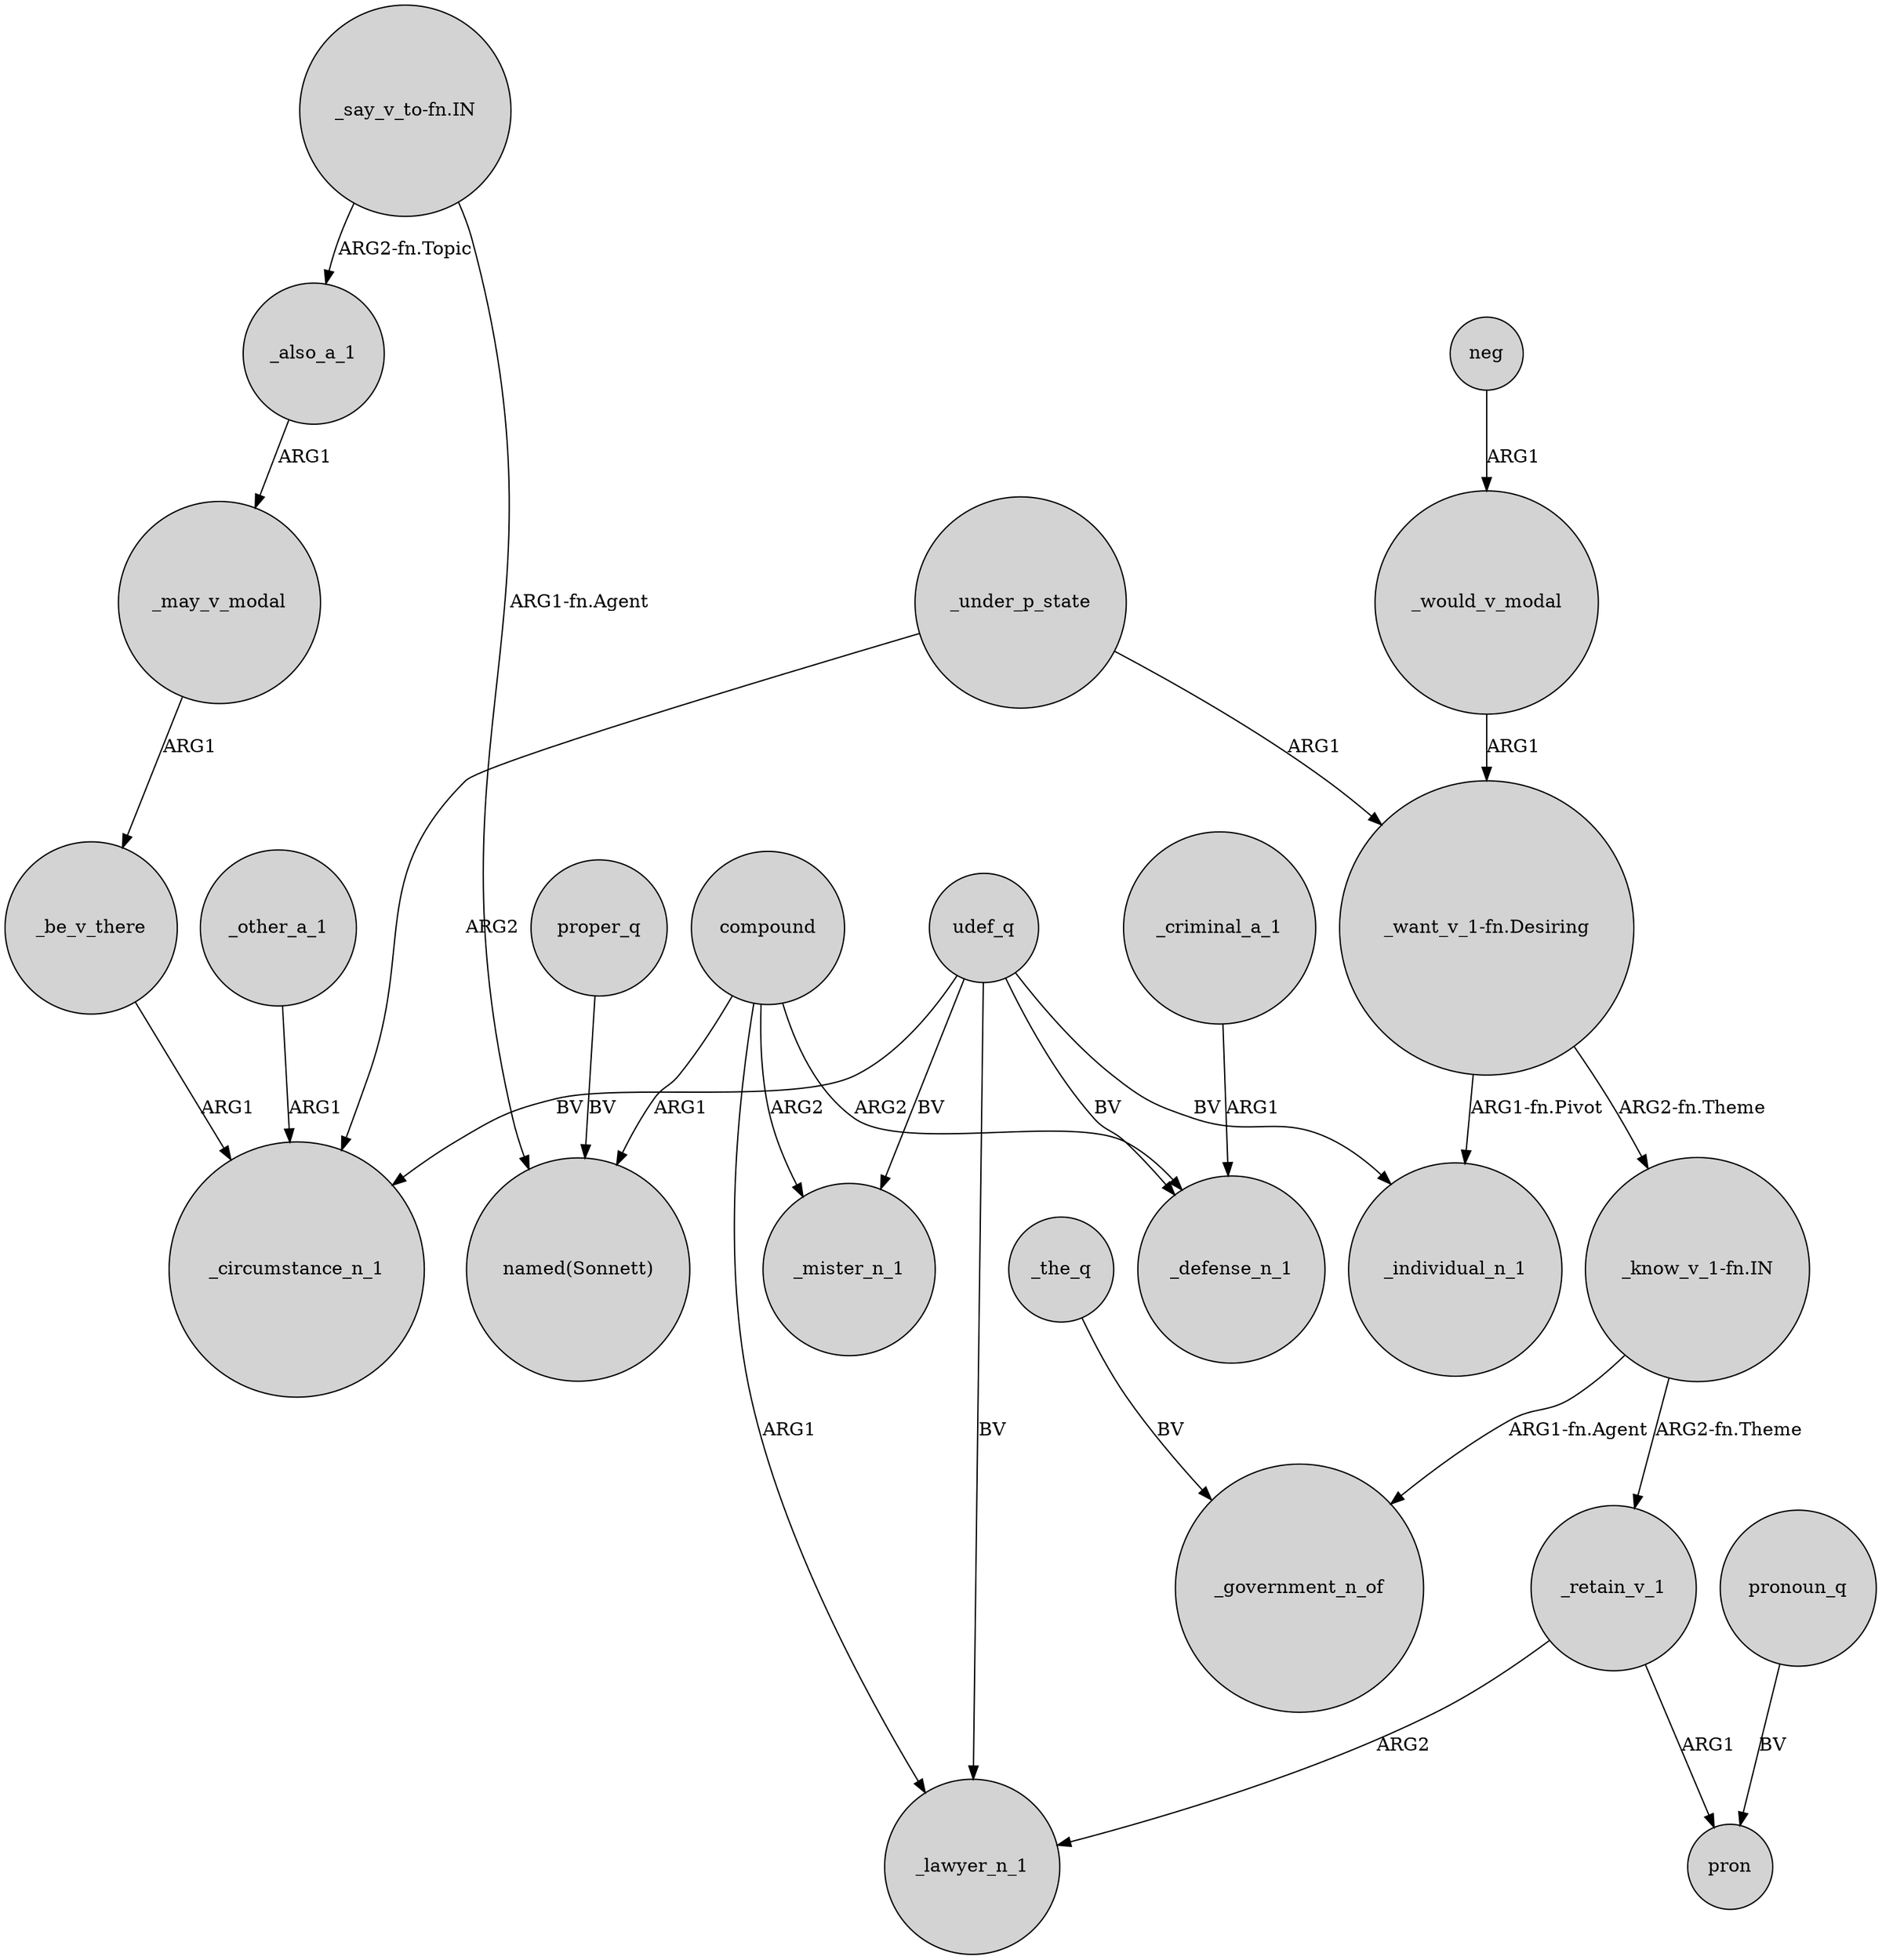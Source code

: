 digraph {
	node [shape=circle style=filled]
	_under_p_state -> "_want_v_1-fn.Desiring" [label=ARG1]
	neg -> _would_v_modal [label=ARG1]
	_under_p_state -> _circumstance_n_1 [label=ARG2]
	"_say_v_to-fn.IN" -> _also_a_1 [label="ARG2-fn.Topic"]
	compound -> "named(Sonnett)" [label=ARG1]
	compound -> _lawyer_n_1 [label=ARG1]
	"_know_v_1-fn.IN" -> _government_n_of [label="ARG1-fn.Agent"]
	_be_v_there -> _circumstance_n_1 [label=ARG1]
	compound -> _mister_n_1 [label=ARG2]
	udef_q -> _mister_n_1 [label=BV]
	compound -> _defense_n_1 [label=ARG2]
	udef_q -> _individual_n_1 [label=BV]
	"_want_v_1-fn.Desiring" -> _individual_n_1 [label="ARG1-fn.Pivot"]
	pronoun_q -> pron [label=BV]
	udef_q -> _defense_n_1 [label=BV]
	_other_a_1 -> _circumstance_n_1 [label=ARG1]
	"_know_v_1-fn.IN" -> _retain_v_1 [label="ARG2-fn.Theme"]
	_would_v_modal -> "_want_v_1-fn.Desiring" [label=ARG1]
	udef_q -> _lawyer_n_1 [label=BV]
	_may_v_modal -> _be_v_there [label=ARG1]
	_criminal_a_1 -> _defense_n_1 [label=ARG1]
	_also_a_1 -> _may_v_modal [label=ARG1]
	"_say_v_to-fn.IN" -> "named(Sonnett)" [label="ARG1-fn.Agent"]
	_the_q -> _government_n_of [label=BV]
	udef_q -> _circumstance_n_1 [label=BV]
	_retain_v_1 -> pron [label=ARG1]
	proper_q -> "named(Sonnett)" [label=BV]
	"_want_v_1-fn.Desiring" -> "_know_v_1-fn.IN" [label="ARG2-fn.Theme"]
	_retain_v_1 -> _lawyer_n_1 [label=ARG2]
}
